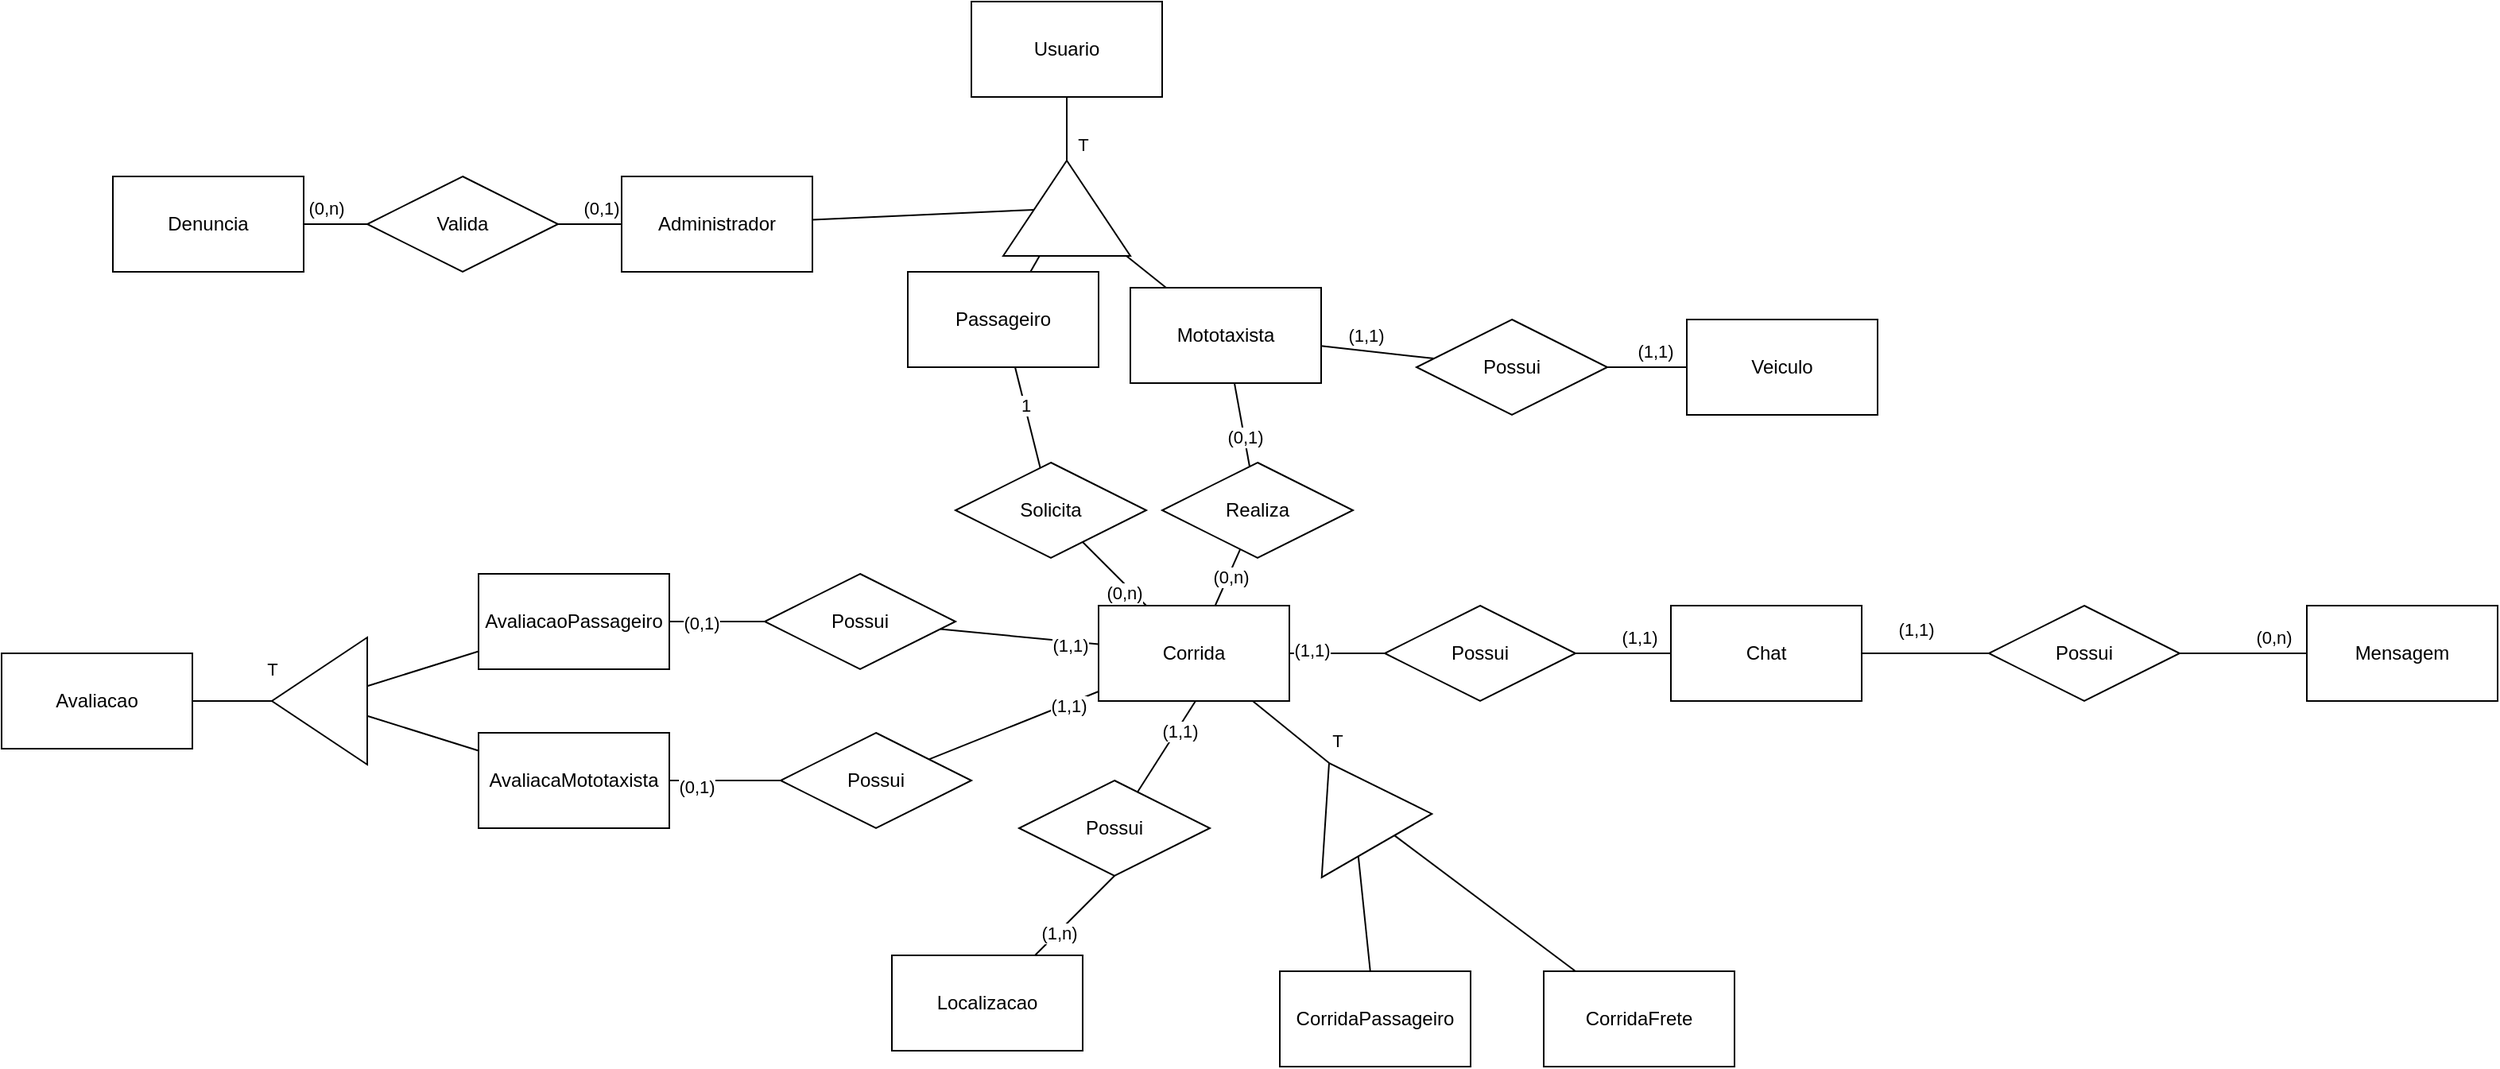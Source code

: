<mxfile version="27.0.5">
  <diagram name="Página-1" id="k_3hCSaBE8pbRF4ql-85">
    <mxGraphModel dx="2315" dy="743" grid="1" gridSize="10" guides="1" tooltips="1" connect="1" arrows="1" fold="1" page="1" pageScale="1" pageWidth="827" pageHeight="1169" math="0" shadow="0">
      <root>
        <mxCell id="0" />
        <mxCell id="1" parent="0" />
        <mxCell id="gWs63AvJWtz2WWk80tnA-1" value="Usuario" style="rounded=0;whiteSpace=wrap;html=1;" vertex="1" parent="1">
          <mxGeometry x="220" y="80" width="120" height="60" as="geometry" />
        </mxCell>
        <mxCell id="gWs63AvJWtz2WWk80tnA-9" style="rounded=0;orthogonalLoop=1;jettySize=auto;html=1;endArrow=none;startFill=0;" edge="1" parent="1" source="gWs63AvJWtz2WWk80tnA-2" target="gWs63AvJWtz2WWk80tnA-5">
          <mxGeometry relative="1" as="geometry" />
        </mxCell>
        <mxCell id="gWs63AvJWtz2WWk80tnA-2" value="Administrador" style="rounded=0;whiteSpace=wrap;html=1;" vertex="1" parent="1">
          <mxGeometry y="190" width="120" height="60" as="geometry" />
        </mxCell>
        <mxCell id="gWs63AvJWtz2WWk80tnA-7" style="rounded=0;orthogonalLoop=1;jettySize=auto;html=1;endArrow=none;startFill=0;" edge="1" parent="1" source="gWs63AvJWtz2WWk80tnA-3" target="gWs63AvJWtz2WWk80tnA-5">
          <mxGeometry relative="1" as="geometry" />
        </mxCell>
        <mxCell id="gWs63AvJWtz2WWk80tnA-33" style="rounded=0;orthogonalLoop=1;jettySize=auto;html=1;endArrow=none;startFill=0;" edge="1" parent="1" source="gWs63AvJWtz2WWk80tnA-3" target="gWs63AvJWtz2WWk80tnA-32">
          <mxGeometry relative="1" as="geometry" />
        </mxCell>
        <mxCell id="gWs63AvJWtz2WWk80tnA-36" value="1" style="edgeLabel;html=1;align=center;verticalAlign=middle;resizable=0;points=[];" vertex="1" connectable="0" parent="gWs63AvJWtz2WWk80tnA-33">
          <mxGeometry x="-0.267" relative="1" as="geometry">
            <mxPoint as="offset" />
          </mxGeometry>
        </mxCell>
        <mxCell id="gWs63AvJWtz2WWk80tnA-3" value="Passageiro" style="rounded=0;whiteSpace=wrap;html=1;" vertex="1" parent="1">
          <mxGeometry x="180" y="250" width="120" height="60" as="geometry" />
        </mxCell>
        <mxCell id="gWs63AvJWtz2WWk80tnA-8" style="rounded=0;orthogonalLoop=1;jettySize=auto;html=1;endArrow=none;startFill=0;" edge="1" parent="1" source="gWs63AvJWtz2WWk80tnA-4" target="gWs63AvJWtz2WWk80tnA-5">
          <mxGeometry relative="1" as="geometry" />
        </mxCell>
        <mxCell id="gWs63AvJWtz2WWk80tnA-28" style="rounded=0;orthogonalLoop=1;jettySize=auto;html=1;endArrow=none;startFill=0;" edge="1" parent="1" source="gWs63AvJWtz2WWk80tnA-4" target="gWs63AvJWtz2WWk80tnA-27">
          <mxGeometry relative="1" as="geometry" />
        </mxCell>
        <mxCell id="gWs63AvJWtz2WWk80tnA-29" value="(0,1)" style="edgeLabel;html=1;align=center;verticalAlign=middle;resizable=0;points=[];" vertex="1" connectable="0" parent="gWs63AvJWtz2WWk80tnA-28">
          <mxGeometry x="0.267" relative="1" as="geometry">
            <mxPoint as="offset" />
          </mxGeometry>
        </mxCell>
        <mxCell id="gWs63AvJWtz2WWk80tnA-4" value="Mototaxista" style="rounded=0;whiteSpace=wrap;html=1;" vertex="1" parent="1">
          <mxGeometry x="320" y="260" width="120" height="60" as="geometry" />
        </mxCell>
        <mxCell id="gWs63AvJWtz2WWk80tnA-6" style="rounded=0;orthogonalLoop=1;jettySize=auto;html=1;endArrow=none;startFill=0;" edge="1" parent="1" source="gWs63AvJWtz2WWk80tnA-5" target="gWs63AvJWtz2WWk80tnA-1">
          <mxGeometry relative="1" as="geometry" />
        </mxCell>
        <mxCell id="gWs63AvJWtz2WWk80tnA-37" value="T" style="edgeLabel;html=1;align=center;verticalAlign=middle;resizable=0;points=[];" vertex="1" connectable="0" parent="gWs63AvJWtz2WWk80tnA-6">
          <mxGeometry x="-0.35" relative="1" as="geometry">
            <mxPoint x="10" y="3" as="offset" />
          </mxGeometry>
        </mxCell>
        <mxCell id="gWs63AvJWtz2WWk80tnA-5" value="" style="triangle;whiteSpace=wrap;html=1;rotation=-90;" vertex="1" parent="1">
          <mxGeometry x="250" y="170" width="60" height="80" as="geometry" />
        </mxCell>
        <mxCell id="gWs63AvJWtz2WWk80tnA-10" value="Veiculo" style="rounded=0;whiteSpace=wrap;html=1;" vertex="1" parent="1">
          <mxGeometry x="670" y="280" width="120" height="60" as="geometry" />
        </mxCell>
        <mxCell id="gWs63AvJWtz2WWk80tnA-13" style="rounded=0;orthogonalLoop=1;jettySize=auto;html=1;endArrow=none;startFill=0;" edge="1" parent="1" source="gWs63AvJWtz2WWk80tnA-12" target="gWs63AvJWtz2WWk80tnA-10">
          <mxGeometry relative="1" as="geometry" />
        </mxCell>
        <mxCell id="gWs63AvJWtz2WWk80tnA-16" value="(1,1)" style="edgeLabel;html=1;align=center;verticalAlign=middle;resizable=0;points=[];" vertex="1" connectable="0" parent="gWs63AvJWtz2WWk80tnA-13">
          <mxGeometry relative="1" as="geometry">
            <mxPoint x="5" y="-10" as="offset" />
          </mxGeometry>
        </mxCell>
        <mxCell id="gWs63AvJWtz2WWk80tnA-14" style="rounded=0;orthogonalLoop=1;jettySize=auto;html=1;endArrow=none;startFill=0;" edge="1" parent="1" source="gWs63AvJWtz2WWk80tnA-12" target="gWs63AvJWtz2WWk80tnA-4">
          <mxGeometry relative="1" as="geometry" />
        </mxCell>
        <mxCell id="gWs63AvJWtz2WWk80tnA-15" value="(1,1)" style="edgeLabel;html=1;align=center;verticalAlign=middle;resizable=0;points=[];" vertex="1" connectable="0" parent="gWs63AvJWtz2WWk80tnA-14">
          <mxGeometry x="0.225" y="2" relative="1" as="geometry">
            <mxPoint y="-12" as="offset" />
          </mxGeometry>
        </mxCell>
        <mxCell id="gWs63AvJWtz2WWk80tnA-12" value="Possui" style="shape=rhombus;perimeter=rhombusPerimeter;whiteSpace=wrap;html=1;align=center;" vertex="1" parent="1">
          <mxGeometry x="500" y="280" width="120" height="60" as="geometry" />
        </mxCell>
        <mxCell id="gWs63AvJWtz2WWk80tnA-18" value="Mensagem" style="rounded=0;whiteSpace=wrap;html=1;" vertex="1" parent="1">
          <mxGeometry x="1060" y="460" width="120" height="60" as="geometry" />
        </mxCell>
        <mxCell id="gWs63AvJWtz2WWk80tnA-19" value="Chat" style="rounded=0;whiteSpace=wrap;html=1;" vertex="1" parent="1">
          <mxGeometry x="660" y="460" width="120" height="60" as="geometry" />
        </mxCell>
        <mxCell id="gWs63AvJWtz2WWk80tnA-21" style="rounded=0;orthogonalLoop=1;jettySize=auto;html=1;endArrow=none;startFill=0;" edge="1" parent="1" source="gWs63AvJWtz2WWk80tnA-20" target="gWs63AvJWtz2WWk80tnA-19">
          <mxGeometry relative="1" as="geometry" />
        </mxCell>
        <mxCell id="gWs63AvJWtz2WWk80tnA-24" value="(1,1)" style="edgeLabel;html=1;align=center;verticalAlign=middle;resizable=0;points=[];rotation=0;" vertex="1" connectable="0" parent="gWs63AvJWtz2WWk80tnA-21">
          <mxGeometry x="0.15" y="5" relative="1" as="geometry">
            <mxPoint y="-20" as="offset" />
          </mxGeometry>
        </mxCell>
        <mxCell id="gWs63AvJWtz2WWk80tnA-22" style="rounded=0;orthogonalLoop=1;jettySize=auto;html=1;endArrow=none;startFill=0;" edge="1" parent="1" source="gWs63AvJWtz2WWk80tnA-20" target="gWs63AvJWtz2WWk80tnA-18">
          <mxGeometry relative="1" as="geometry" />
        </mxCell>
        <mxCell id="gWs63AvJWtz2WWk80tnA-23" value="(0,n)" style="edgeLabel;html=1;align=center;verticalAlign=middle;resizable=0;points=[];" vertex="1" connectable="0" parent="gWs63AvJWtz2WWk80tnA-22">
          <mxGeometry x="0.657" relative="1" as="geometry">
            <mxPoint x="-8" y="-10" as="offset" />
          </mxGeometry>
        </mxCell>
        <mxCell id="gWs63AvJWtz2WWk80tnA-20" value="Possui" style="shape=rhombus;perimeter=rhombusPerimeter;whiteSpace=wrap;html=1;align=center;" vertex="1" parent="1">
          <mxGeometry x="860" y="460" width="120" height="60" as="geometry" />
        </mxCell>
        <mxCell id="gWs63AvJWtz2WWk80tnA-30" style="rounded=0;orthogonalLoop=1;jettySize=auto;html=1;endArrow=none;startFill=0;" edge="1" parent="1" source="gWs63AvJWtz2WWk80tnA-25" target="gWs63AvJWtz2WWk80tnA-27">
          <mxGeometry relative="1" as="geometry" />
        </mxCell>
        <mxCell id="gWs63AvJWtz2WWk80tnA-31" value="&lt;div&gt;(0,n)&lt;/div&gt;" style="edgeLabel;html=1;align=center;verticalAlign=middle;resizable=0;points=[];" vertex="1" connectable="0" parent="gWs63AvJWtz2WWk80tnA-30">
          <mxGeometry x="0.067" y="-1" relative="1" as="geometry">
            <mxPoint as="offset" />
          </mxGeometry>
        </mxCell>
        <mxCell id="gWs63AvJWtz2WWk80tnA-45" style="rounded=0;orthogonalLoop=1;jettySize=auto;html=1;endArrow=none;startFill=0;" edge="1" parent="1" target="gWs63AvJWtz2WWk80tnA-44">
          <mxGeometry relative="1" as="geometry">
            <mxPoint x="361" y="520" as="sourcePoint" />
            <mxPoint x="361" y="555" as="targetPoint" />
          </mxGeometry>
        </mxCell>
        <mxCell id="gWs63AvJWtz2WWk80tnA-48" value="(1,1)" style="edgeLabel;html=1;align=center;verticalAlign=middle;resizable=0;points=[];" vertex="1" connectable="0" parent="gWs63AvJWtz2WWk80tnA-45">
          <mxGeometry x="-0.371" y="1" relative="1" as="geometry">
            <mxPoint as="offset" />
          </mxGeometry>
        </mxCell>
        <mxCell id="gWs63AvJWtz2WWk80tnA-25" value="Corrida" style="rounded=0;whiteSpace=wrap;html=1;" vertex="1" parent="1">
          <mxGeometry x="300" y="460" width="120" height="60" as="geometry" />
        </mxCell>
        <mxCell id="gWs63AvJWtz2WWk80tnA-27" value="Realiza" style="shape=rhombus;perimeter=rhombusPerimeter;whiteSpace=wrap;html=1;align=center;" vertex="1" parent="1">
          <mxGeometry x="340" y="370" width="120" height="60" as="geometry" />
        </mxCell>
        <mxCell id="gWs63AvJWtz2WWk80tnA-34" style="rounded=0;orthogonalLoop=1;jettySize=auto;html=1;endArrow=none;startFill=0;" edge="1" parent="1" source="gWs63AvJWtz2WWk80tnA-32" target="gWs63AvJWtz2WWk80tnA-25">
          <mxGeometry relative="1" as="geometry" />
        </mxCell>
        <mxCell id="gWs63AvJWtz2WWk80tnA-35" value="(0,n)" style="edgeLabel;html=1;align=center;verticalAlign=middle;resizable=0;points=[];" vertex="1" connectable="0" parent="gWs63AvJWtz2WWk80tnA-34">
          <mxGeometry x="0.443" y="-4" relative="1" as="geometry">
            <mxPoint as="offset" />
          </mxGeometry>
        </mxCell>
        <mxCell id="gWs63AvJWtz2WWk80tnA-32" value="Solicita" style="shape=rhombus;perimeter=rhombusPerimeter;whiteSpace=wrap;html=1;align=center;" vertex="1" parent="1">
          <mxGeometry x="210" y="370" width="120" height="60" as="geometry" />
        </mxCell>
        <mxCell id="gWs63AvJWtz2WWk80tnA-39" style="rounded=0;orthogonalLoop=1;jettySize=auto;html=1;endArrow=none;startFill=0;" edge="1" parent="1" source="gWs63AvJWtz2WWk80tnA-38" target="gWs63AvJWtz2WWk80tnA-19">
          <mxGeometry relative="1" as="geometry" />
        </mxCell>
        <mxCell id="gWs63AvJWtz2WWk80tnA-42" value="(1,1)" style="edgeLabel;html=1;align=center;verticalAlign=middle;resizable=0;points=[];" vertex="1" connectable="0" parent="gWs63AvJWtz2WWk80tnA-39">
          <mxGeometry x="0.533" y="-3" relative="1" as="geometry">
            <mxPoint x="-6" y="-13" as="offset" />
          </mxGeometry>
        </mxCell>
        <mxCell id="gWs63AvJWtz2WWk80tnA-40" style="rounded=0;orthogonalLoop=1;jettySize=auto;html=1;endArrow=none;startFill=0;" edge="1" parent="1" source="gWs63AvJWtz2WWk80tnA-38" target="gWs63AvJWtz2WWk80tnA-25">
          <mxGeometry relative="1" as="geometry" />
        </mxCell>
        <mxCell id="gWs63AvJWtz2WWk80tnA-41" value="(1,1)" style="edgeLabel;html=1;align=center;verticalAlign=middle;resizable=0;points=[];" vertex="1" connectable="0" parent="gWs63AvJWtz2WWk80tnA-40">
          <mxGeometry x="0.533" y="-2" relative="1" as="geometry">
            <mxPoint as="offset" />
          </mxGeometry>
        </mxCell>
        <mxCell id="gWs63AvJWtz2WWk80tnA-38" value="Possui" style="shape=rhombus;perimeter=rhombusPerimeter;whiteSpace=wrap;html=1;align=center;" vertex="1" parent="1">
          <mxGeometry x="480" y="460" width="120" height="60" as="geometry" />
        </mxCell>
        <mxCell id="gWs63AvJWtz2WWk80tnA-46" style="rounded=0;orthogonalLoop=1;jettySize=auto;html=1;endArrow=none;startFill=0;entryX=0.5;entryY=1;entryDx=0;entryDy=0;" edge="1" parent="1" source="gWs63AvJWtz2WWk80tnA-43" target="gWs63AvJWtz2WWk80tnA-44">
          <mxGeometry relative="1" as="geometry">
            <mxPoint x="360" y="640" as="targetPoint" />
          </mxGeometry>
        </mxCell>
        <mxCell id="gWs63AvJWtz2WWk80tnA-47" value="(1,n)" style="edgeLabel;html=1;align=center;verticalAlign=middle;resizable=0;points=[];" vertex="1" connectable="0" parent="gWs63AvJWtz2WWk80tnA-46">
          <mxGeometry x="-0.422" relative="1" as="geometry">
            <mxPoint as="offset" />
          </mxGeometry>
        </mxCell>
        <mxCell id="gWs63AvJWtz2WWk80tnA-43" value="Localizacao" style="rounded=0;whiteSpace=wrap;html=1;" vertex="1" parent="1">
          <mxGeometry x="170" y="680" width="120" height="60" as="geometry" />
        </mxCell>
        <mxCell id="gWs63AvJWtz2WWk80tnA-44" value="Possui" style="shape=rhombus;perimeter=rhombusPerimeter;whiteSpace=wrap;html=1;align=center;" vertex="1" parent="1">
          <mxGeometry x="250" y="570" width="120" height="60" as="geometry" />
        </mxCell>
        <mxCell id="gWs63AvJWtz2WWk80tnA-62" style="rounded=0;orthogonalLoop=1;jettySize=auto;html=1;endArrow=none;startFill=0;" edge="1" parent="1" source="gWs63AvJWtz2WWk80tnA-49" target="gWs63AvJWtz2WWk80tnA-56">
          <mxGeometry relative="1" as="geometry" />
        </mxCell>
        <mxCell id="gWs63AvJWtz2WWk80tnA-66" value="(0,1)" style="edgeLabel;html=1;align=center;verticalAlign=middle;resizable=0;points=[];" vertex="1" connectable="0" parent="gWs63AvJWtz2WWk80tnA-62">
          <mxGeometry x="-0.333" y="-1" relative="1" as="geometry">
            <mxPoint as="offset" />
          </mxGeometry>
        </mxCell>
        <mxCell id="gWs63AvJWtz2WWk80tnA-49" value="AvaliacaoPassageiro" style="rounded=0;whiteSpace=wrap;html=1;" vertex="1" parent="1">
          <mxGeometry x="-90" y="440" width="120" height="60" as="geometry" />
        </mxCell>
        <mxCell id="gWs63AvJWtz2WWk80tnA-63" style="rounded=0;orthogonalLoop=1;jettySize=auto;html=1;endArrow=none;startFill=0;" edge="1" parent="1" source="gWs63AvJWtz2WWk80tnA-50" target="gWs63AvJWtz2WWk80tnA-59">
          <mxGeometry relative="1" as="geometry" />
        </mxCell>
        <mxCell id="gWs63AvJWtz2WWk80tnA-67" value="(0,1)" style="edgeLabel;html=1;align=center;verticalAlign=middle;resizable=0;points=[];" vertex="1" connectable="0" parent="gWs63AvJWtz2WWk80tnA-63">
          <mxGeometry x="-0.514" y="-4" relative="1" as="geometry">
            <mxPoint as="offset" />
          </mxGeometry>
        </mxCell>
        <mxCell id="gWs63AvJWtz2WWk80tnA-50" value="AvaliacaMototaxista" style="rounded=0;whiteSpace=wrap;html=1;" vertex="1" parent="1">
          <mxGeometry x="-90" y="540" width="120" height="60" as="geometry" />
        </mxCell>
        <mxCell id="gWs63AvJWtz2WWk80tnA-53" style="rounded=0;orthogonalLoop=1;jettySize=auto;html=1;endArrow=none;startFill=0;" edge="1" parent="1" source="gWs63AvJWtz2WWk80tnA-51" target="gWs63AvJWtz2WWk80tnA-52">
          <mxGeometry relative="1" as="geometry" />
        </mxCell>
        <mxCell id="gWs63AvJWtz2WWk80tnA-58" value="T" style="edgeLabel;html=1;align=center;verticalAlign=middle;resizable=0;points=[];" vertex="1" connectable="0" parent="gWs63AvJWtz2WWk80tnA-53">
          <mxGeometry x="0.52" y="-1" relative="1" as="geometry">
            <mxPoint x="12" y="-21" as="offset" />
          </mxGeometry>
        </mxCell>
        <mxCell id="gWs63AvJWtz2WWk80tnA-51" value="Avaliacao" style="rounded=0;whiteSpace=wrap;html=1;" vertex="1" parent="1">
          <mxGeometry x="-390" y="490" width="120" height="60" as="geometry" />
        </mxCell>
        <mxCell id="gWs63AvJWtz2WWk80tnA-54" style="rounded=0;orthogonalLoop=1;jettySize=auto;html=1;endArrow=none;startFill=0;" edge="1" parent="1" source="gWs63AvJWtz2WWk80tnA-52" target="gWs63AvJWtz2WWk80tnA-49">
          <mxGeometry relative="1" as="geometry" />
        </mxCell>
        <mxCell id="gWs63AvJWtz2WWk80tnA-55" style="rounded=0;orthogonalLoop=1;jettySize=auto;html=1;endArrow=none;startFill=0;" edge="1" parent="1" source="gWs63AvJWtz2WWk80tnA-52" target="gWs63AvJWtz2WWk80tnA-50">
          <mxGeometry relative="1" as="geometry" />
        </mxCell>
        <mxCell id="gWs63AvJWtz2WWk80tnA-52" value="" style="triangle;whiteSpace=wrap;html=1;rotation=-180;" vertex="1" parent="1">
          <mxGeometry x="-220" y="480" width="60" height="80" as="geometry" />
        </mxCell>
        <mxCell id="gWs63AvJWtz2WWk80tnA-60" style="rounded=0;orthogonalLoop=1;jettySize=auto;html=1;endArrow=none;startFill=0;" edge="1" parent="1" source="gWs63AvJWtz2WWk80tnA-56" target="gWs63AvJWtz2WWk80tnA-25">
          <mxGeometry relative="1" as="geometry" />
        </mxCell>
        <mxCell id="gWs63AvJWtz2WWk80tnA-64" value="(1,1)" style="edgeLabel;html=1;align=center;verticalAlign=middle;resizable=0;points=[];" vertex="1" connectable="0" parent="gWs63AvJWtz2WWk80tnA-60">
          <mxGeometry x="0.643" y="-2" relative="1" as="geometry">
            <mxPoint as="offset" />
          </mxGeometry>
        </mxCell>
        <mxCell id="gWs63AvJWtz2WWk80tnA-56" value="Possui" style="shape=rhombus;perimeter=rhombusPerimeter;whiteSpace=wrap;html=1;align=center;" vertex="1" parent="1">
          <mxGeometry x="90" y="440" width="120" height="60" as="geometry" />
        </mxCell>
        <mxCell id="gWs63AvJWtz2WWk80tnA-61" style="rounded=0;orthogonalLoop=1;jettySize=auto;html=1;endArrow=none;startFill=0;" edge="1" parent="1" source="gWs63AvJWtz2WWk80tnA-59" target="gWs63AvJWtz2WWk80tnA-25">
          <mxGeometry relative="1" as="geometry" />
        </mxCell>
        <mxCell id="gWs63AvJWtz2WWk80tnA-65" value="(1,1)" style="edgeLabel;html=1;align=center;verticalAlign=middle;resizable=0;points=[];" vertex="1" connectable="0" parent="gWs63AvJWtz2WWk80tnA-61">
          <mxGeometry x="0.635" y="-1" relative="1" as="geometry">
            <mxPoint as="offset" />
          </mxGeometry>
        </mxCell>
        <mxCell id="gWs63AvJWtz2WWk80tnA-59" value="Possui" style="shape=rhombus;perimeter=rhombusPerimeter;whiteSpace=wrap;html=1;align=center;" vertex="1" parent="1">
          <mxGeometry x="100" y="540" width="120" height="60" as="geometry" />
        </mxCell>
        <mxCell id="gWs63AvJWtz2WWk80tnA-71" style="rounded=0;orthogonalLoop=1;jettySize=auto;html=1;endArrow=none;startFill=0;" edge="1" parent="1" source="gWs63AvJWtz2WWk80tnA-68" target="gWs63AvJWtz2WWk80tnA-69">
          <mxGeometry relative="1" as="geometry" />
        </mxCell>
        <mxCell id="gWs63AvJWtz2WWk80tnA-73" value="(0,n)" style="edgeLabel;html=1;align=center;verticalAlign=middle;resizable=0;points=[];" vertex="1" connectable="0" parent="gWs63AvJWtz2WWk80tnA-71">
          <mxGeometry x="-0.3" y="1" relative="1" as="geometry">
            <mxPoint y="-9" as="offset" />
          </mxGeometry>
        </mxCell>
        <mxCell id="gWs63AvJWtz2WWk80tnA-68" value="Denuncia" style="rounded=0;whiteSpace=wrap;html=1;" vertex="1" parent="1">
          <mxGeometry x="-320" y="190" width="120" height="60" as="geometry" />
        </mxCell>
        <mxCell id="gWs63AvJWtz2WWk80tnA-70" style="rounded=0;orthogonalLoop=1;jettySize=auto;html=1;endArrow=none;startFill=0;" edge="1" parent="1" source="gWs63AvJWtz2WWk80tnA-69" target="gWs63AvJWtz2WWk80tnA-2">
          <mxGeometry relative="1" as="geometry" />
        </mxCell>
        <mxCell id="gWs63AvJWtz2WWk80tnA-72" value="(0,1)" style="edgeLabel;html=1;align=center;verticalAlign=middle;resizable=0;points=[];" vertex="1" connectable="0" parent="gWs63AvJWtz2WWk80tnA-70">
          <mxGeometry x="0.35" relative="1" as="geometry">
            <mxPoint y="-10" as="offset" />
          </mxGeometry>
        </mxCell>
        <mxCell id="gWs63AvJWtz2WWk80tnA-69" value="Valida" style="shape=rhombus;perimeter=rhombusPerimeter;whiteSpace=wrap;html=1;align=center;" vertex="1" parent="1">
          <mxGeometry x="-160" y="190" width="120" height="60" as="geometry" />
        </mxCell>
        <mxCell id="gWs63AvJWtz2WWk80tnA-77" style="rounded=0;orthogonalLoop=1;jettySize=auto;html=1;endArrow=none;startFill=0;" edge="1" parent="1" source="gWs63AvJWtz2WWk80tnA-74" target="gWs63AvJWtz2WWk80tnA-75">
          <mxGeometry relative="1" as="geometry" />
        </mxCell>
        <mxCell id="gWs63AvJWtz2WWk80tnA-78" style="rounded=0;orthogonalLoop=1;jettySize=auto;html=1;endArrow=none;startFill=0;" edge="1" parent="1" source="gWs63AvJWtz2WWk80tnA-74" target="gWs63AvJWtz2WWk80tnA-76">
          <mxGeometry relative="1" as="geometry" />
        </mxCell>
        <mxCell id="gWs63AvJWtz2WWk80tnA-79" style="rounded=0;orthogonalLoop=1;jettySize=auto;html=1;exitX=1;exitY=0.5;exitDx=0;exitDy=0;endArrow=none;startFill=0;" edge="1" parent="1" source="gWs63AvJWtz2WWk80tnA-74" target="gWs63AvJWtz2WWk80tnA-25">
          <mxGeometry relative="1" as="geometry" />
        </mxCell>
        <mxCell id="gWs63AvJWtz2WWk80tnA-81" value="T" style="edgeLabel;html=1;align=center;verticalAlign=middle;resizable=0;points=[];" vertex="1" connectable="0" parent="gWs63AvJWtz2WWk80tnA-79">
          <mxGeometry x="-0.067" y="4" relative="1" as="geometry">
            <mxPoint x="30" y="1" as="offset" />
          </mxGeometry>
        </mxCell>
        <mxCell id="gWs63AvJWtz2WWk80tnA-74" value="" style="triangle;whiteSpace=wrap;html=1;rotation=-120;" vertex="1" parent="1">
          <mxGeometry x="430" y="545" width="60" height="80" as="geometry" />
        </mxCell>
        <mxCell id="gWs63AvJWtz2WWk80tnA-75" value="CorridaPassageiro" style="rounded=0;whiteSpace=wrap;html=1;" vertex="1" parent="1">
          <mxGeometry x="414" y="690" width="120" height="60" as="geometry" />
        </mxCell>
        <mxCell id="gWs63AvJWtz2WWk80tnA-76" value="CorridaFrete" style="rounded=0;whiteSpace=wrap;html=1;" vertex="1" parent="1">
          <mxGeometry x="580" y="690" width="120" height="60" as="geometry" />
        </mxCell>
      </root>
    </mxGraphModel>
  </diagram>
</mxfile>
